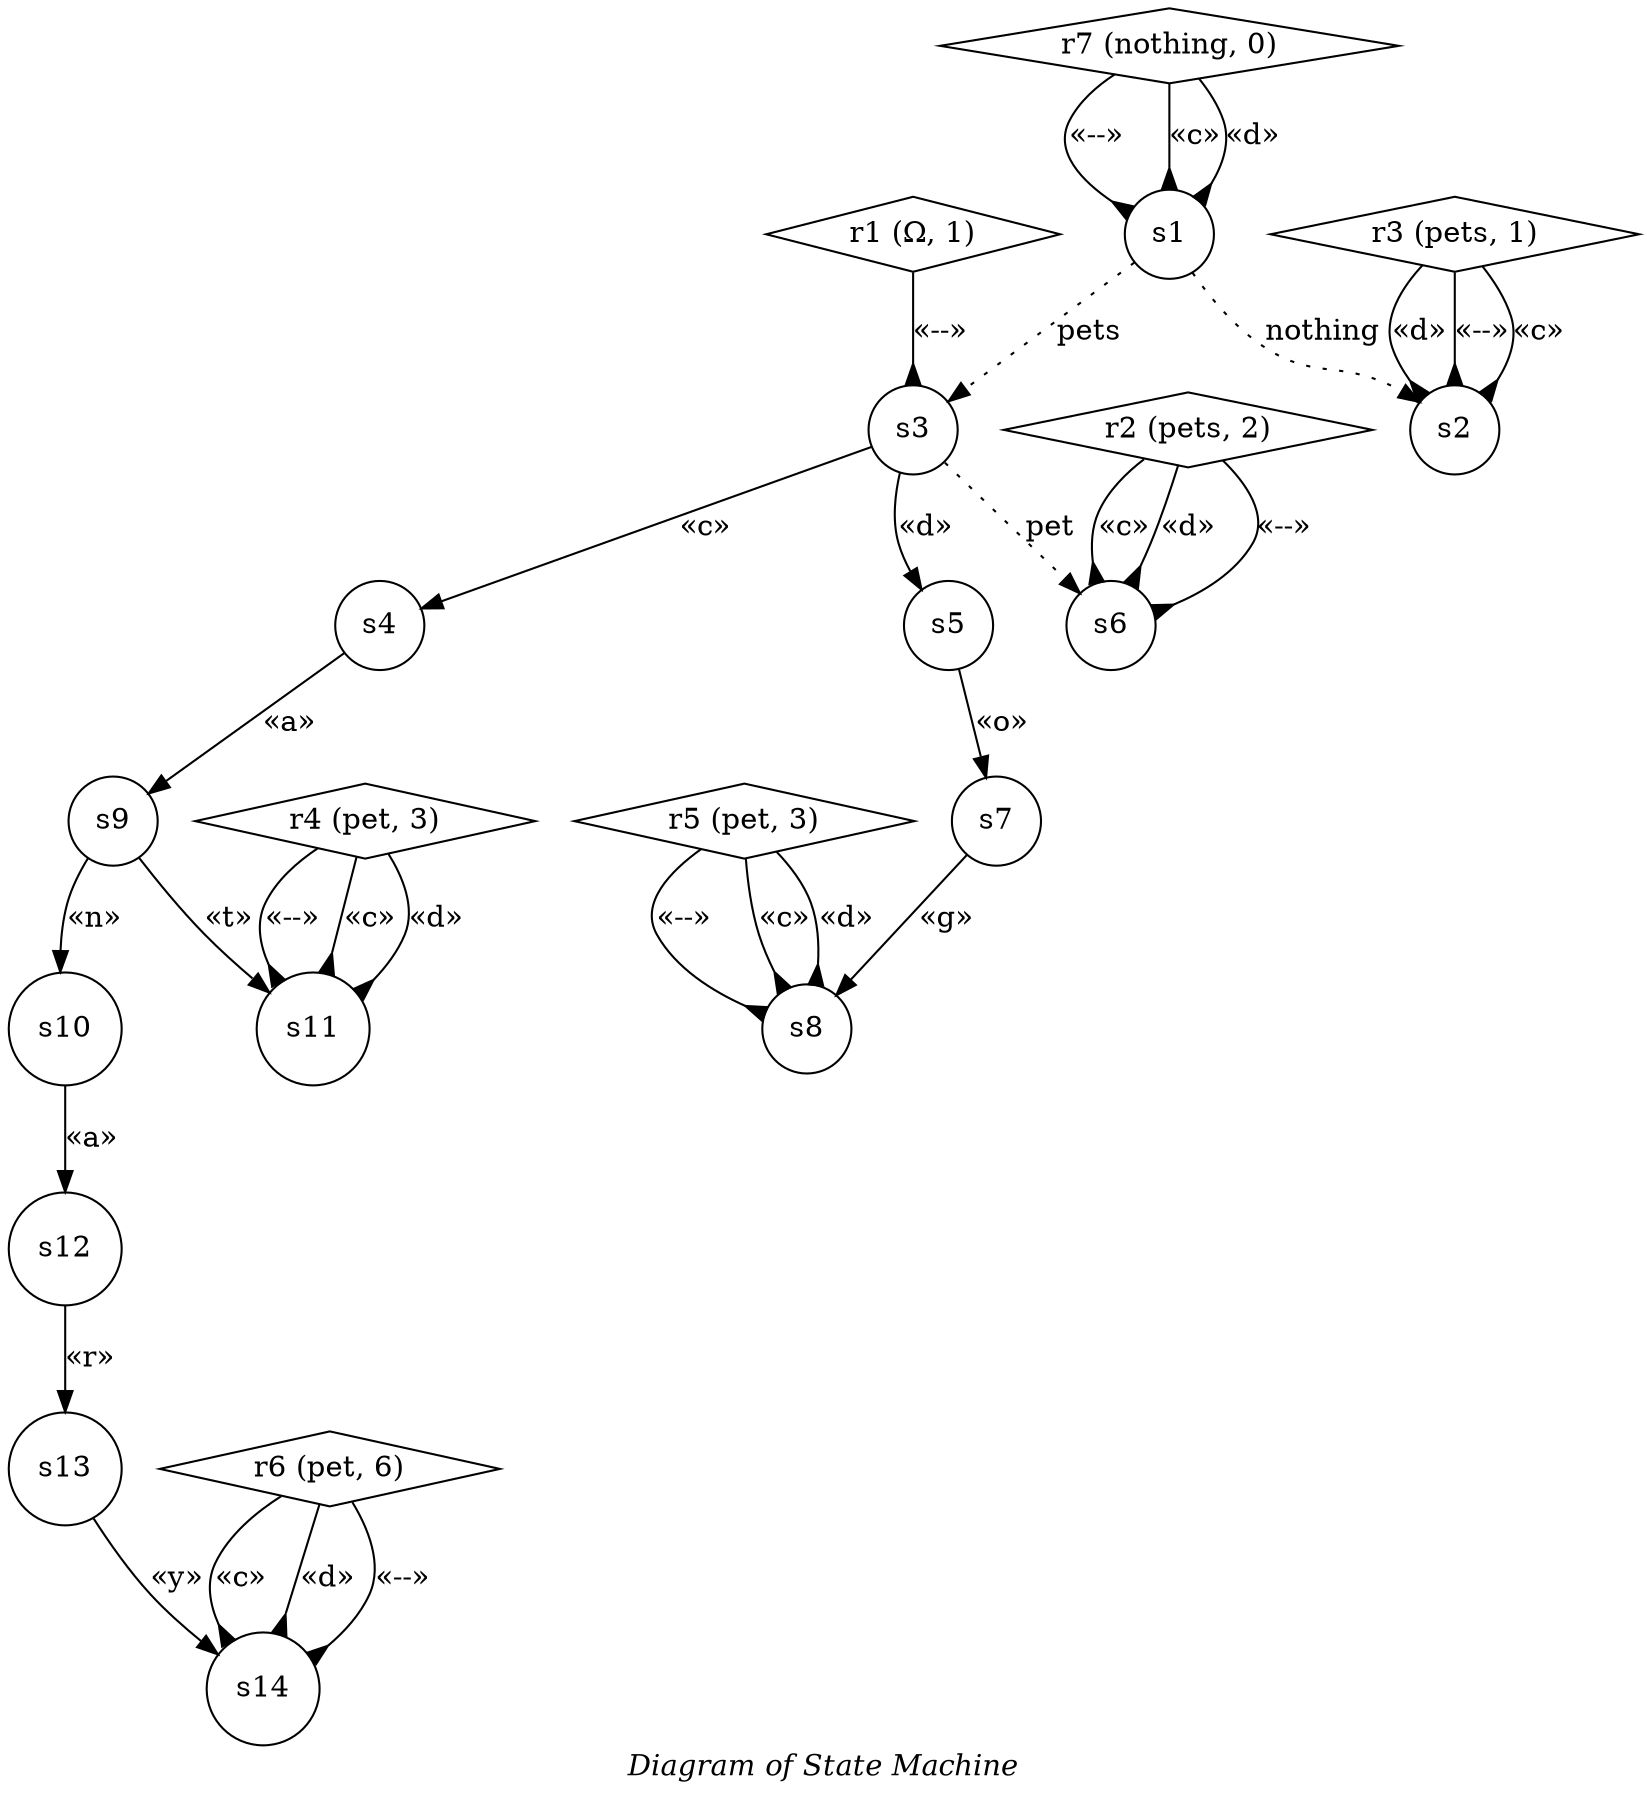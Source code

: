 digraph {
  label=<<i>Diagram of State Machine</i>>
  r1 [shape=diamond, label=<r1 (&Omega;, 1)>];
  r2 [shape=diamond, label=<r2 (pets, 2)>];
  r3 [shape=diamond, label=<r3 (pets, 1)>];
  r4 [shape=diamond, label=<r4 (pet, 3)>];
  r5 [shape=diamond, label=<r5 (pet, 3)>];
  r6 [shape=diamond, label=<r6 (pet, 6)>];
  r7 [shape=diamond, label=<r7 (nothing, 0)>];
  s1 [shape=circle, label=<s1>];
  s2 [shape=circle, label=<s2>];
  s3 [shape=circle, label=<s3>];
  s4 [shape=circle, label=<s4>];
  s5 [shape=circle, label=<s5>];
  s6 [shape=circle, label=<s6>];
  s7 [shape=circle, label=<s7>];
  s8 [shape=circle, label=<s8>];
  s9 [shape=circle, label=<s9>];
  s10 [shape=circle, label=<s10>];
  s11 [shape=circle, label=<s11>];
  s12 [shape=circle, label=<s12>];
  s13 [shape=circle, label=<s13>];
  s14 [shape=circle, label=<s14>];
  r7 -> s1 [label=<&laquo;--&raquo;>, arrowhead=inv];
  r7 -> s1 [label=<&laquo;c&raquo;>, arrowhead=inv];
  r7 -> s1 [label=<&laquo;d&raquo;>, arrowhead=inv];
  s1 -> s2 [label=<nothing>, style=dotted];
  s1 -> s3 [label=<pets>, style=dotted];
  r3 -> s2 [label=<&laquo;--&raquo;>, arrowhead=inv];
  r3 -> s2 [label=<&laquo;c&raquo;>, arrowhead=inv];
  r3 -> s2 [label=<&laquo;d&raquo;>, arrowhead=inv];
  r1 -> s3 [label=<&laquo;--&raquo;>, arrowhead=inv];
  s3 -> s4 [label=<&laquo;c&raquo;>];
  s3 -> s5 [label=<&laquo;d&raquo;>];
  s3 -> s6 [label=<pet>, style=dotted];
  s4 -> s9 [label=<&laquo;a&raquo;>];
  s5 -> s7 [label=<&laquo;o&raquo;>];
  r2 -> s6 [label=<&laquo;--&raquo;>, arrowhead=inv];
  r2 -> s6 [label=<&laquo;c&raquo;>, arrowhead=inv];
  r2 -> s6 [label=<&laquo;d&raquo;>, arrowhead=inv];
  s7 -> s8 [label=<&laquo;g&raquo;>];
  r5 -> s8 [label=<&laquo;--&raquo;>, arrowhead=inv];
  r5 -> s8 [label=<&laquo;c&raquo;>, arrowhead=inv];
  r5 -> s8 [label=<&laquo;d&raquo;>, arrowhead=inv];
  s9 -> s10 [label=<&laquo;n&raquo;>];
  s9 -> s11 [label=<&laquo;t&raquo;>];
  s10 -> s12 [label=<&laquo;a&raquo;>];
  r4 -> s11 [label=<&laquo;--&raquo;>, arrowhead=inv];
  r4 -> s11 [label=<&laquo;c&raquo;>, arrowhead=inv];
  r4 -> s11 [label=<&laquo;d&raquo;>, arrowhead=inv];
  s12 -> s13 [label=<&laquo;r&raquo;>];
  s13 -> s14 [label=<&laquo;y&raquo;>];
  r6 -> s14 [label=<&laquo;--&raquo;>, arrowhead=inv];
  r6 -> s14 [label=<&laquo;c&raquo;>, arrowhead=inv];
  r6 -> s14 [label=<&laquo;d&raquo;>, arrowhead=inv];
}
